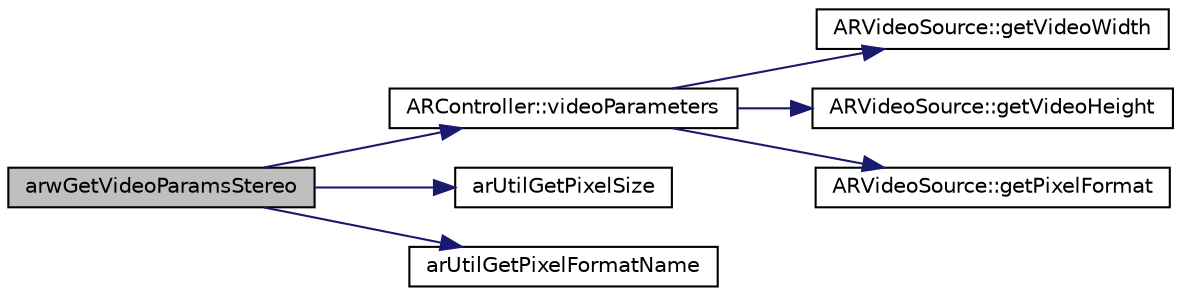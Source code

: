 digraph "arwGetVideoParamsStereo"
{
 // INTERACTIVE_SVG=YES
  edge [fontname="Helvetica",fontsize="10",labelfontname="Helvetica",labelfontsize="10"];
  node [fontname="Helvetica",fontsize="10",shape=record];
  rankdir="LR";
  Node1 [label="arwGetVideoParamsStereo",height=0.2,width=0.4,color="black", fillcolor="grey75", style="filled", fontcolor="black"];
  Node1 -> Node2 [color="midnightblue",fontsize="10",style="solid",fontname="Helvetica"];
  Node2 [label="ARController::videoParameters",height=0.2,width=0.4,color="black", fillcolor="white", style="filled",URL="$class_a_r_controller.html#ae504ee5e5ac8dea6f044f7f96f472cdb",tooltip="Reports width, height and pixel format of a video source. "];
  Node2 -> Node3 [color="midnightblue",fontsize="10",style="solid",fontname="Helvetica"];
  Node3 [label="ARVideoSource::getVideoWidth",height=0.2,width=0.4,color="black", fillcolor="white", style="filled",URL="$class_a_r_video_source.html#abee133d378f5c800b9184a983b02a46d",tooltip="Returns the width of the video in pixels. "];
  Node2 -> Node4 [color="midnightblue",fontsize="10",style="solid",fontname="Helvetica"];
  Node4 [label="ARVideoSource::getVideoHeight",height=0.2,width=0.4,color="black", fillcolor="white", style="filled",URL="$class_a_r_video_source.html#ad891987fbd5707889d159319841f866d",tooltip="Returns the height of the video in pixels. "];
  Node2 -> Node5 [color="midnightblue",fontsize="10",style="solid",fontname="Helvetica"];
  Node5 [label="ARVideoSource::getPixelFormat",height=0.2,width=0.4,color="black", fillcolor="white", style="filled",URL="$class_a_r_video_source.html#aa7b003e7ab2ce739d0940172bd91ca3c",tooltip="Returns the pixel format of the video. "];
  Node1 -> Node6 [color="midnightblue",fontsize="10",style="solid",fontname="Helvetica"];
  Node6 [label="arUtilGetPixelSize",height=0.2,width=0.4,color="black", fillcolor="white", style="filled",URL="$ar_util_8c.html#a97d737ba2827a9edfd10deefb3ce03b4",tooltip="Get the size in bytes of a single pixel for a given pixel format. "];
  Node1 -> Node7 [color="midnightblue",fontsize="10",style="solid",fontname="Helvetica"];
  Node7 [label="arUtilGetPixelFormatName",height=0.2,width=0.4,color="black", fillcolor="white", style="filled",URL="$ar_util_8c.html#a6fc7ced3a5cee590c5e9f0166b83a6d7",tooltip="Get a string holding a descriptive name for a given pixel format enumeration. "];
}
